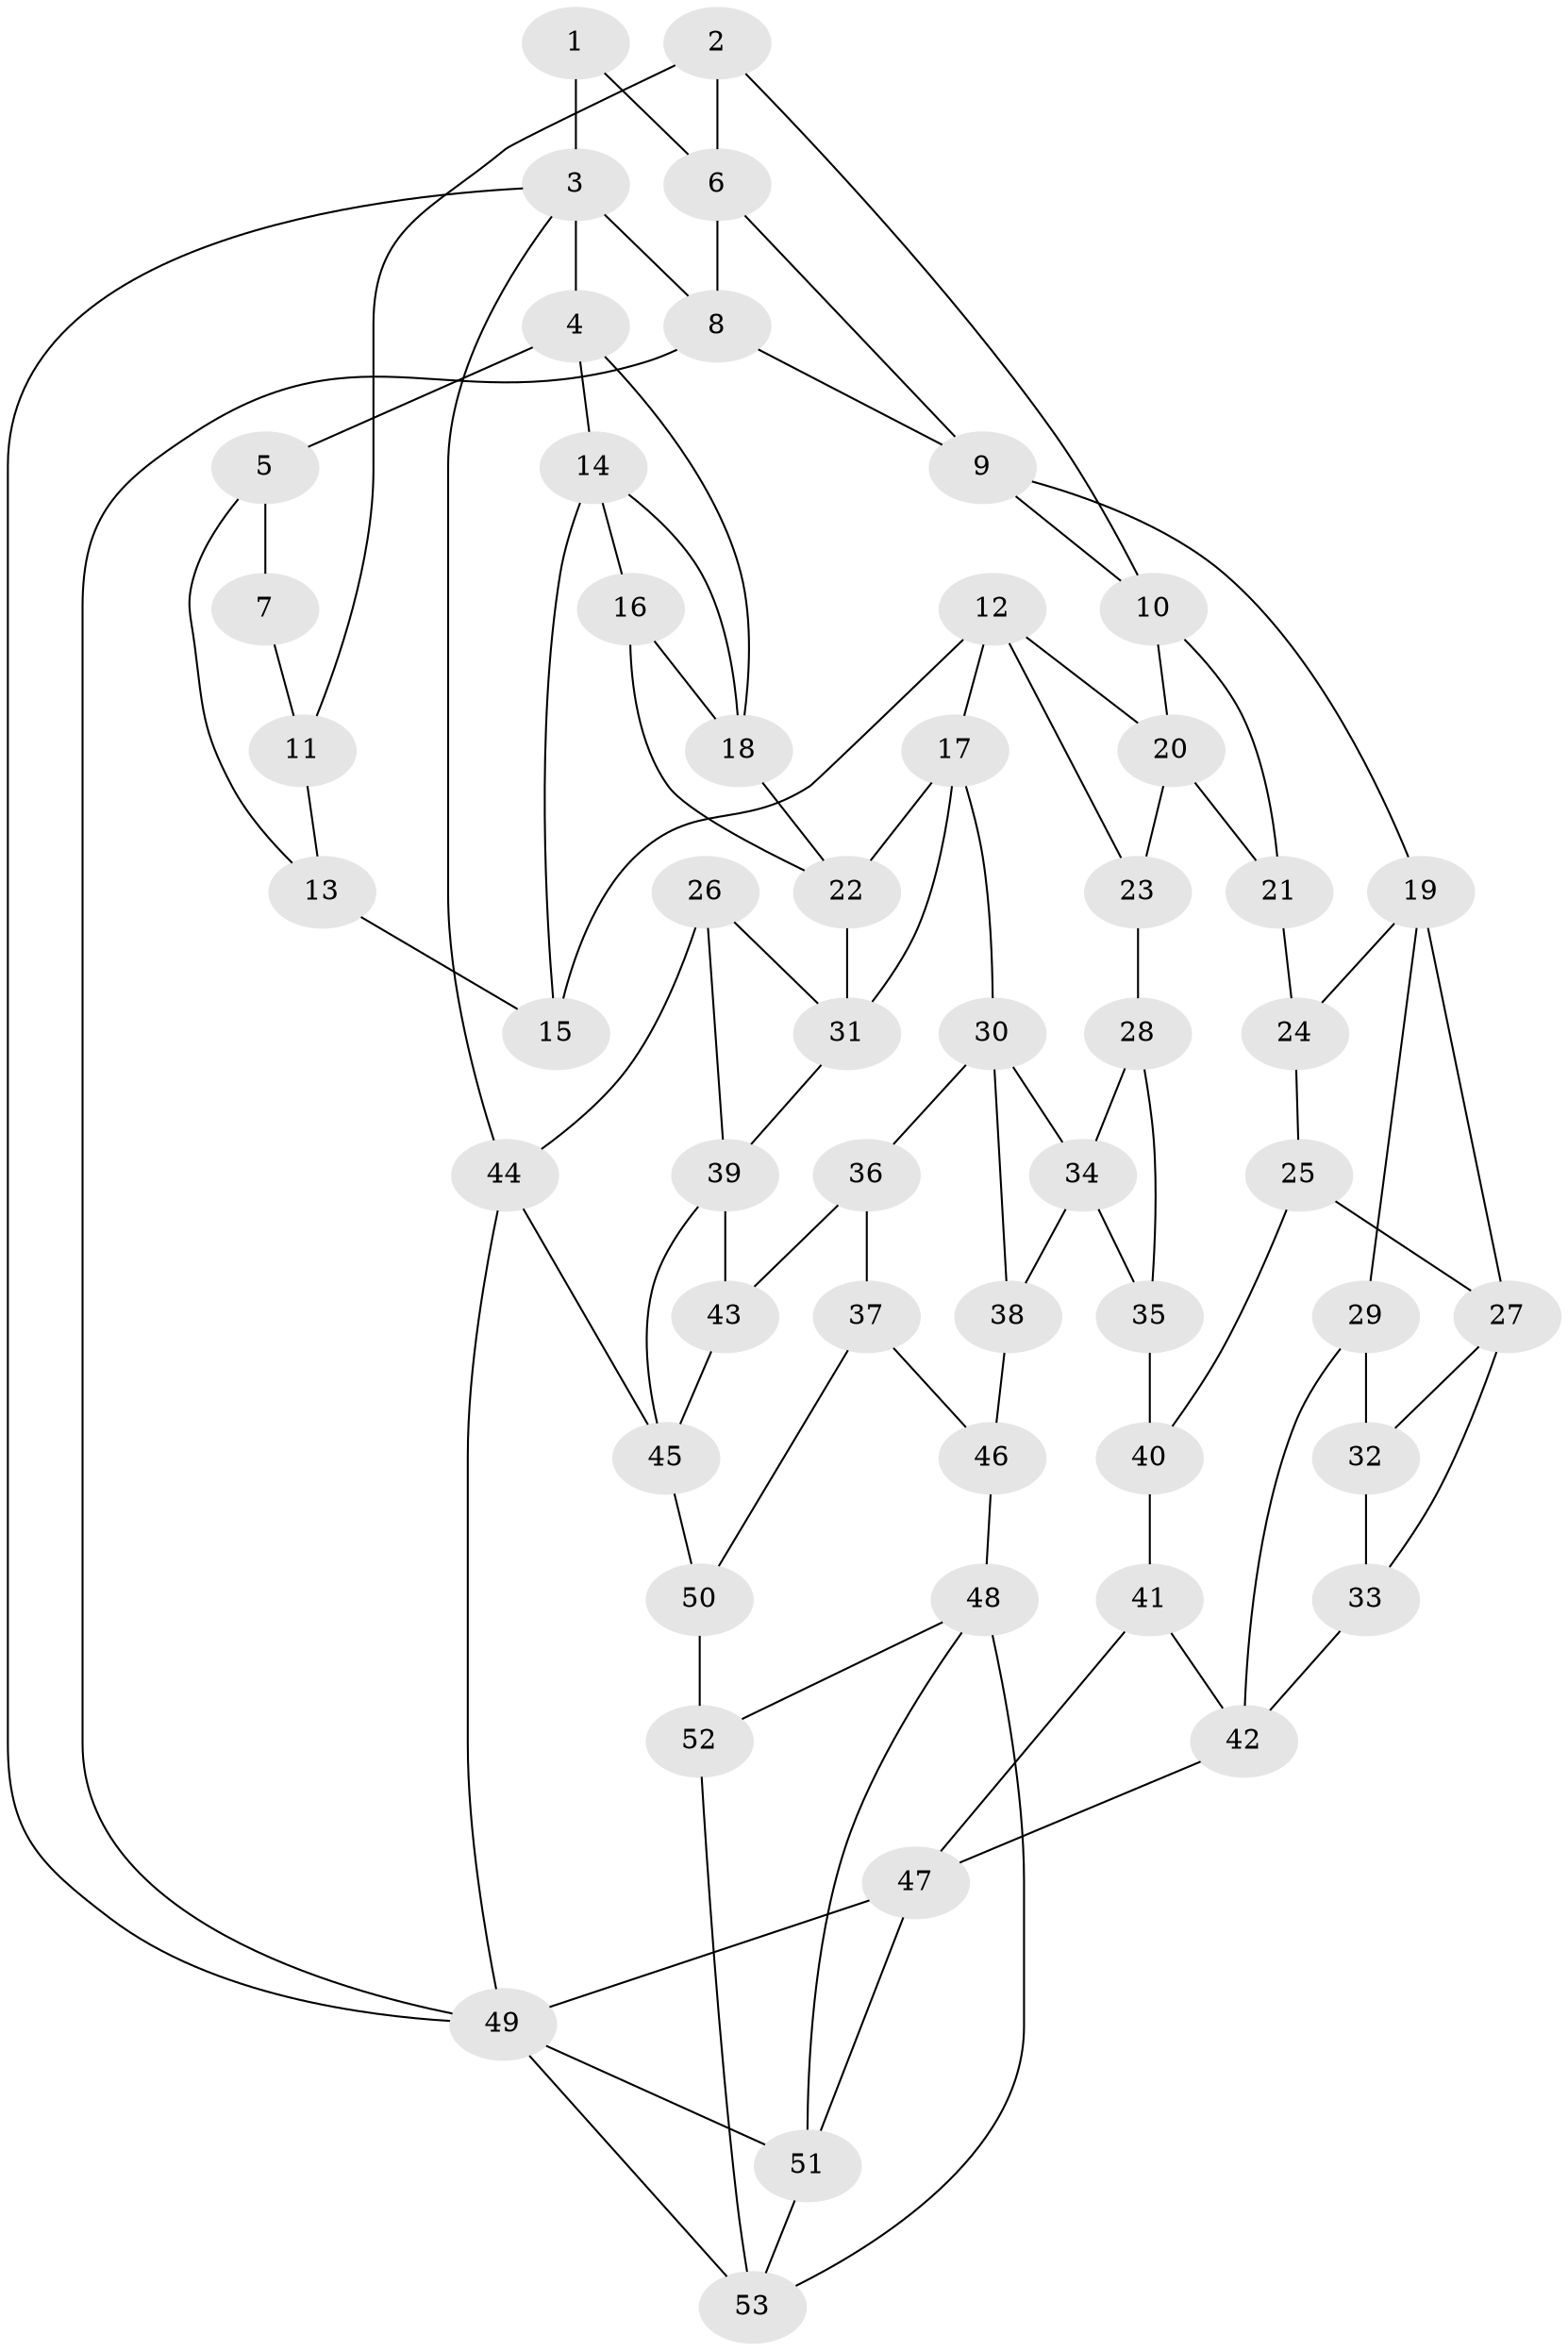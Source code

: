 // original degree distribution, {4: 0.2169811320754717, 5: 0.5660377358490566, 3: 0.018867924528301886, 6: 0.19811320754716982}
// Generated by graph-tools (version 1.1) at 2025/03/03/09/25 03:03:16]
// undirected, 53 vertices, 93 edges
graph export_dot {
graph [start="1"]
  node [color=gray90,style=filled];
  1;
  2;
  3;
  4;
  5;
  6;
  7;
  8;
  9;
  10;
  11;
  12;
  13;
  14;
  15;
  16;
  17;
  18;
  19;
  20;
  21;
  22;
  23;
  24;
  25;
  26;
  27;
  28;
  29;
  30;
  31;
  32;
  33;
  34;
  35;
  36;
  37;
  38;
  39;
  40;
  41;
  42;
  43;
  44;
  45;
  46;
  47;
  48;
  49;
  50;
  51;
  52;
  53;
  1 -- 3 [weight=1.0];
  1 -- 6 [weight=1.0];
  2 -- 6 [weight=1.0];
  2 -- 10 [weight=1.0];
  2 -- 11 [weight=1.0];
  3 -- 4 [weight=1.0];
  3 -- 8 [weight=1.0];
  3 -- 44 [weight=1.0];
  3 -- 49 [weight=1.0];
  4 -- 5 [weight=1.0];
  4 -- 14 [weight=1.0];
  4 -- 18 [weight=1.0];
  5 -- 7 [weight=1.0];
  5 -- 13 [weight=1.0];
  6 -- 8 [weight=1.0];
  6 -- 9 [weight=1.0];
  7 -- 11 [weight=2.0];
  8 -- 9 [weight=1.0];
  8 -- 49 [weight=1.0];
  9 -- 10 [weight=1.0];
  9 -- 19 [weight=1.0];
  10 -- 20 [weight=1.0];
  10 -- 21 [weight=1.0];
  11 -- 13 [weight=1.0];
  12 -- 15 [weight=1.0];
  12 -- 17 [weight=1.0];
  12 -- 20 [weight=1.0];
  12 -- 23 [weight=1.0];
  13 -- 15 [weight=2.0];
  14 -- 15 [weight=1.0];
  14 -- 16 [weight=1.0];
  14 -- 18 [weight=1.0];
  16 -- 18 [weight=1.0];
  16 -- 22 [weight=1.0];
  17 -- 22 [weight=1.0];
  17 -- 30 [weight=1.0];
  17 -- 31 [weight=1.0];
  18 -- 22 [weight=1.0];
  19 -- 24 [weight=1.0];
  19 -- 27 [weight=1.0];
  19 -- 29 [weight=1.0];
  20 -- 21 [weight=1.0];
  20 -- 23 [weight=1.0];
  21 -- 24 [weight=2.0];
  22 -- 31 [weight=1.0];
  23 -- 28 [weight=2.0];
  24 -- 25 [weight=1.0];
  25 -- 27 [weight=1.0];
  25 -- 40 [weight=1.0];
  26 -- 31 [weight=1.0];
  26 -- 39 [weight=1.0];
  26 -- 44 [weight=1.0];
  27 -- 32 [weight=1.0];
  27 -- 33 [weight=1.0];
  28 -- 34 [weight=1.0];
  28 -- 35 [weight=1.0];
  29 -- 32 [weight=2.0];
  29 -- 42 [weight=1.0];
  30 -- 34 [weight=1.0];
  30 -- 36 [weight=1.0];
  30 -- 38 [weight=1.0];
  31 -- 39 [weight=1.0];
  32 -- 33 [weight=1.0];
  33 -- 42 [weight=1.0];
  34 -- 35 [weight=1.0];
  34 -- 38 [weight=1.0];
  35 -- 40 [weight=2.0];
  36 -- 37 [weight=1.0];
  36 -- 43 [weight=2.0];
  37 -- 46 [weight=1.0];
  37 -- 50 [weight=1.0];
  38 -- 46 [weight=2.0];
  39 -- 43 [weight=1.0];
  39 -- 45 [weight=1.0];
  40 -- 41 [weight=1.0];
  41 -- 42 [weight=1.0];
  41 -- 47 [weight=1.0];
  42 -- 47 [weight=1.0];
  43 -- 45 [weight=1.0];
  44 -- 45 [weight=1.0];
  44 -- 49 [weight=1.0];
  45 -- 50 [weight=1.0];
  46 -- 48 [weight=1.0];
  47 -- 49 [weight=1.0];
  47 -- 51 [weight=1.0];
  48 -- 51 [weight=1.0];
  48 -- 52 [weight=1.0];
  48 -- 53 [weight=1.0];
  49 -- 51 [weight=1.0];
  49 -- 53 [weight=1.0];
  50 -- 52 [weight=2.0];
  51 -- 53 [weight=1.0];
  52 -- 53 [weight=1.0];
}

